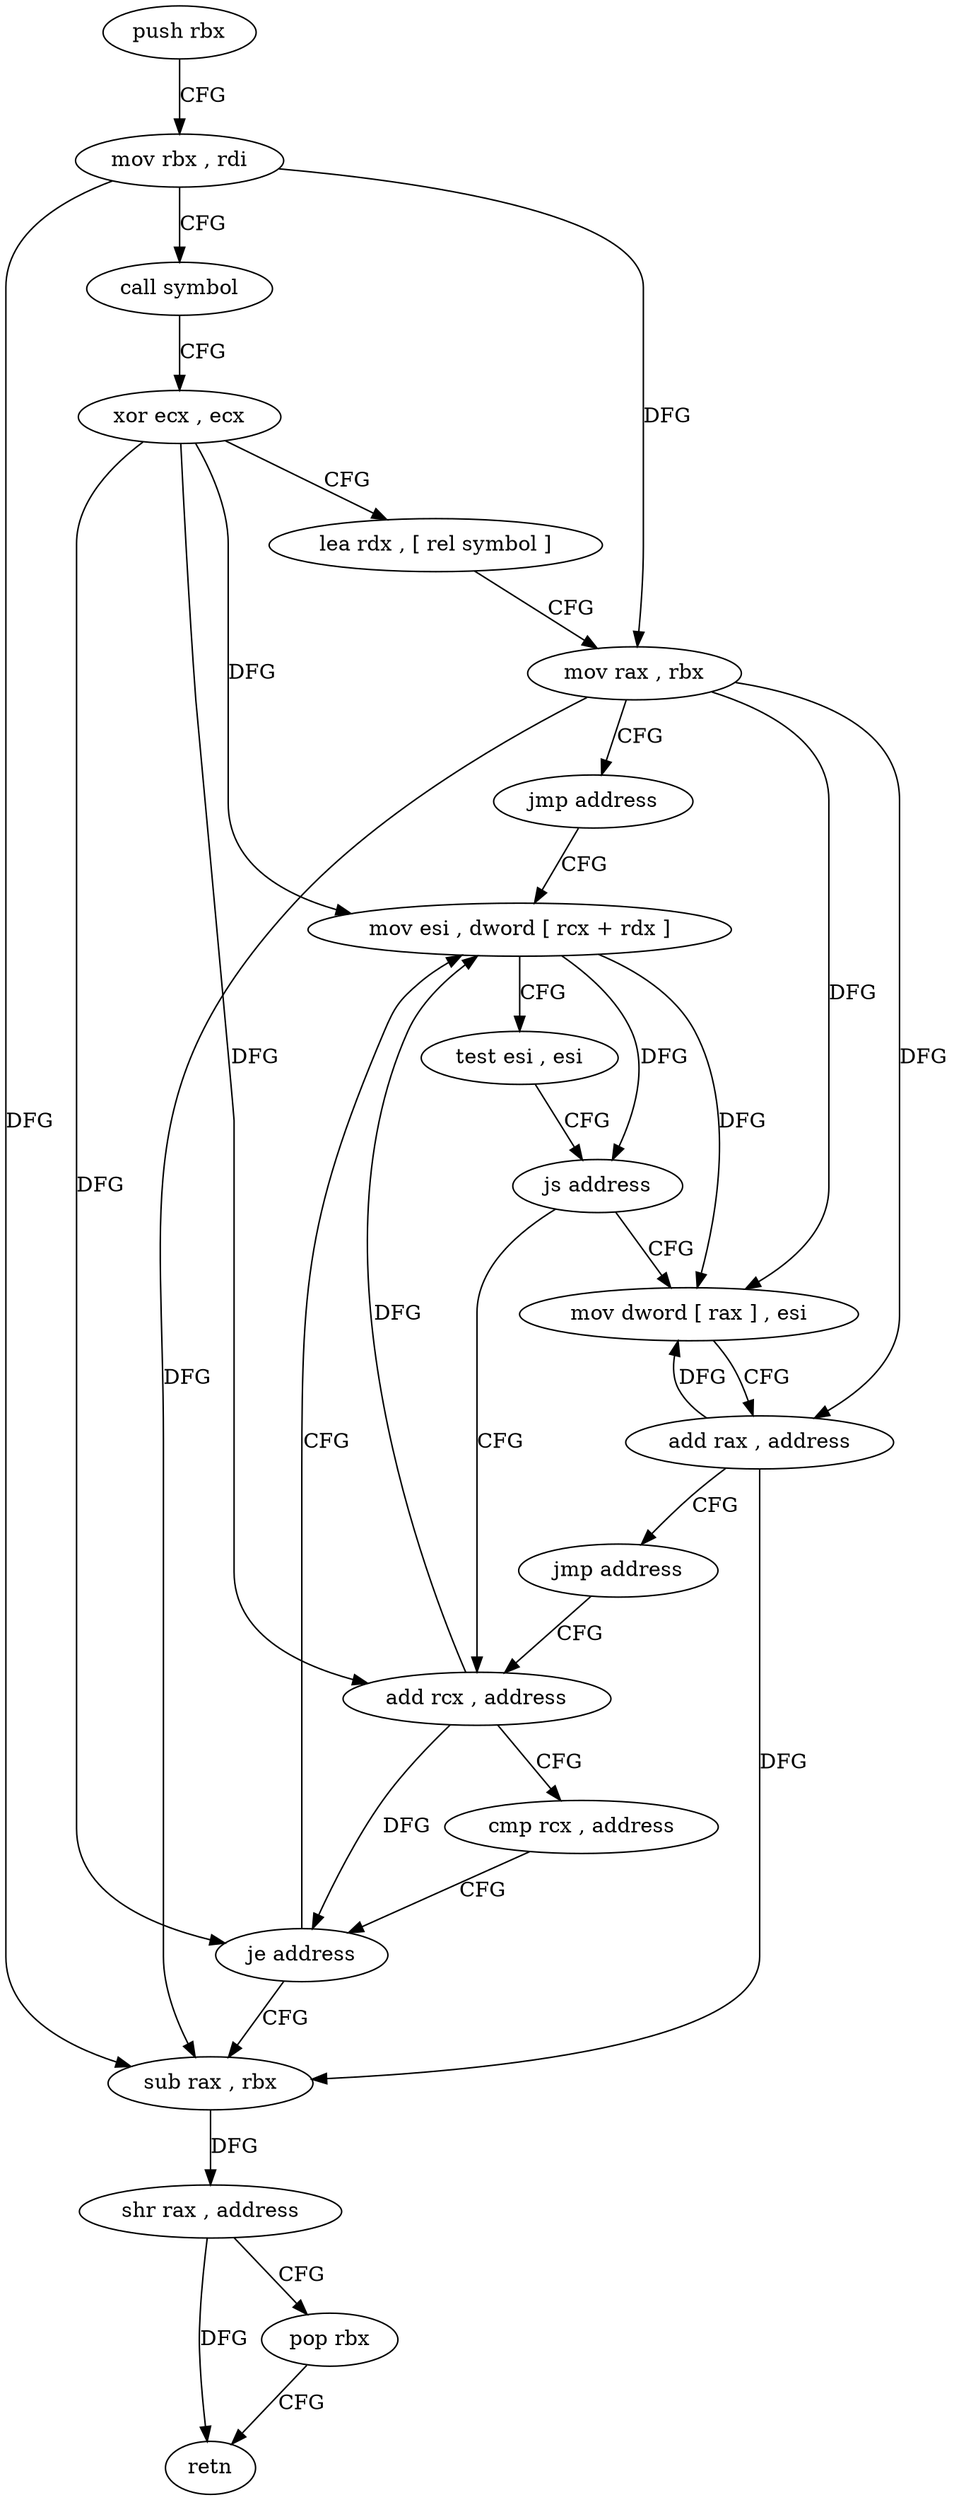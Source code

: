 digraph "func" {
"161312" [label = "push rbx" ]
"161313" [label = "mov rbx , rdi" ]
"161316" [label = "call symbol" ]
"161321" [label = "xor ecx , ecx" ]
"161323" [label = "lea rdx , [ rel symbol ]" ]
"161330" [label = "mov rax , rbx" ]
"161333" [label = "jmp address" ]
"161354" [label = "mov esi , dword [ rcx + rdx ]" ]
"161357" [label = "test esi , esi" ]
"161359" [label = "js address" ]
"161344" [label = "add rcx , address" ]
"161361" [label = "mov dword [ rax ] , esi" ]
"161348" [label = "cmp rcx , address" ]
"161352" [label = "je address" ]
"161369" [label = "sub rax , rbx" ]
"161363" [label = "add rax , address" ]
"161367" [label = "jmp address" ]
"161372" [label = "shr rax , address" ]
"161376" [label = "pop rbx" ]
"161377" [label = "retn" ]
"161312" -> "161313" [ label = "CFG" ]
"161313" -> "161316" [ label = "CFG" ]
"161313" -> "161330" [ label = "DFG" ]
"161313" -> "161369" [ label = "DFG" ]
"161316" -> "161321" [ label = "CFG" ]
"161321" -> "161323" [ label = "CFG" ]
"161321" -> "161354" [ label = "DFG" ]
"161321" -> "161344" [ label = "DFG" ]
"161321" -> "161352" [ label = "DFG" ]
"161323" -> "161330" [ label = "CFG" ]
"161330" -> "161333" [ label = "CFG" ]
"161330" -> "161361" [ label = "DFG" ]
"161330" -> "161363" [ label = "DFG" ]
"161330" -> "161369" [ label = "DFG" ]
"161333" -> "161354" [ label = "CFG" ]
"161354" -> "161357" [ label = "CFG" ]
"161354" -> "161359" [ label = "DFG" ]
"161354" -> "161361" [ label = "DFG" ]
"161357" -> "161359" [ label = "CFG" ]
"161359" -> "161344" [ label = "CFG" ]
"161359" -> "161361" [ label = "CFG" ]
"161344" -> "161348" [ label = "CFG" ]
"161344" -> "161354" [ label = "DFG" ]
"161344" -> "161352" [ label = "DFG" ]
"161361" -> "161363" [ label = "CFG" ]
"161348" -> "161352" [ label = "CFG" ]
"161352" -> "161369" [ label = "CFG" ]
"161352" -> "161354" [ label = "CFG" ]
"161369" -> "161372" [ label = "DFG" ]
"161363" -> "161367" [ label = "CFG" ]
"161363" -> "161361" [ label = "DFG" ]
"161363" -> "161369" [ label = "DFG" ]
"161367" -> "161344" [ label = "CFG" ]
"161372" -> "161376" [ label = "CFG" ]
"161372" -> "161377" [ label = "DFG" ]
"161376" -> "161377" [ label = "CFG" ]
}
